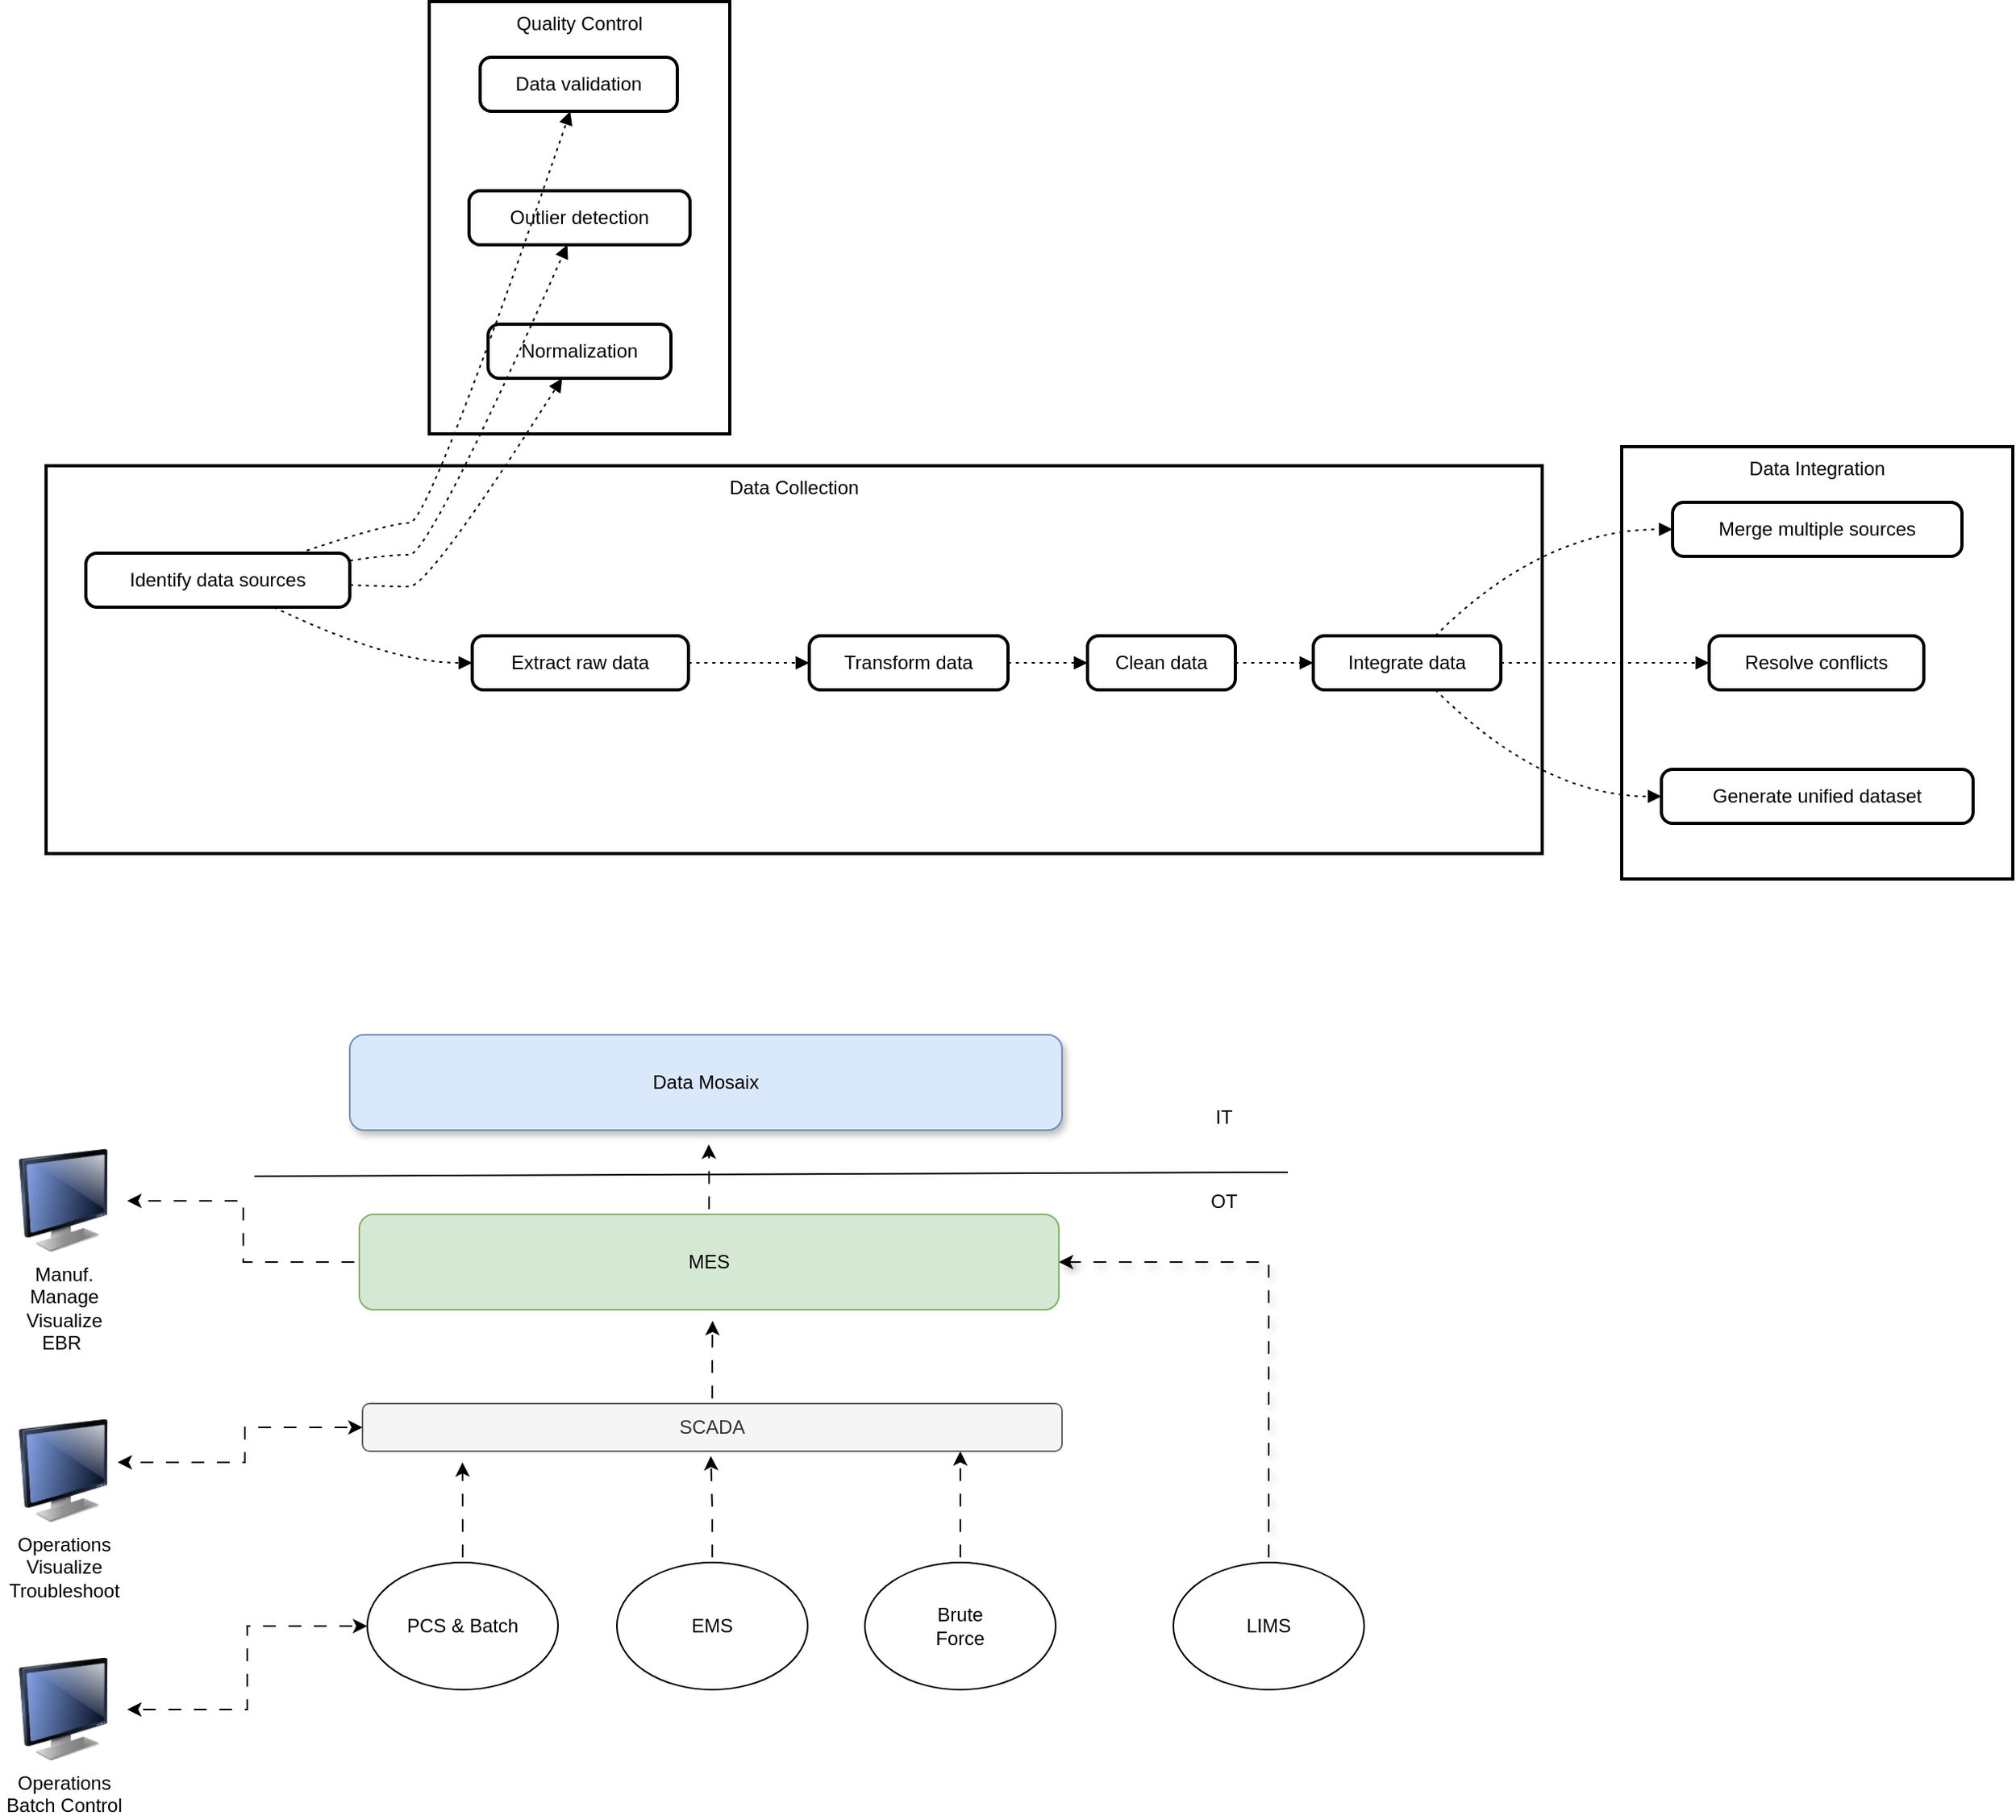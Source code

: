 <mxfile version="24.4.14" type="github">
  <diagram name="Page-1" id="E9W80UpHSKssFZCcqtHS">
    <mxGraphModel dx="9570" dy="5930" grid="1" gridSize="10" guides="1" tooltips="1" connect="1" arrows="1" fold="1" page="0" pageScale="1" pageWidth="1100" pageHeight="850" math="0" shadow="0">
      <root>
        <mxCell id="0" />
        <mxCell id="1" parent="0" />
        <mxCell id="2" value="Data Integration" style="whiteSpace=wrap;strokeWidth=2;verticalAlign=top;" parent="1" vertex="1">
          <mxGeometry x="-1240" y="-960" width="246" height="272" as="geometry" />
        </mxCell>
        <mxCell id="3" value="Merge multiple sources" style="rounded=1;absoluteArcSize=1;arcSize=14;whiteSpace=wrap;strokeWidth=2;" parent="1" vertex="1">
          <mxGeometry x="-1208" y="-925" width="182" height="34" as="geometry" />
        </mxCell>
        <mxCell id="4" value="Resolve conflicts" style="rounded=1;absoluteArcSize=1;arcSize=14;whiteSpace=wrap;strokeWidth=2;" parent="1" vertex="1">
          <mxGeometry x="-1185" y="-841" width="135" height="34" as="geometry" />
        </mxCell>
        <mxCell id="5" value="Generate unified dataset" style="rounded=1;absoluteArcSize=1;arcSize=14;whiteSpace=wrap;strokeWidth=2;" parent="1" vertex="1">
          <mxGeometry x="-1215" y="-757" width="196" height="34" as="geometry" />
        </mxCell>
        <mxCell id="6" value="Quality Control" style="whiteSpace=wrap;strokeWidth=2;verticalAlign=top;" parent="1" vertex="1">
          <mxGeometry x="-1990" y="-1240" width="189" height="272" as="geometry" />
        </mxCell>
        <mxCell id="7" value="Data validation" style="rounded=1;absoluteArcSize=1;arcSize=14;whiteSpace=wrap;strokeWidth=2;" parent="1" vertex="1">
          <mxGeometry x="-1958" y="-1205" width="124" height="34" as="geometry" />
        </mxCell>
        <mxCell id="8" value="Outlier detection" style="rounded=1;absoluteArcSize=1;arcSize=14;whiteSpace=wrap;strokeWidth=2;" parent="1" vertex="1">
          <mxGeometry x="-1965" y="-1121" width="139" height="34" as="geometry" />
        </mxCell>
        <mxCell id="9" value="Normalization" style="rounded=1;absoluteArcSize=1;arcSize=14;whiteSpace=wrap;strokeWidth=2;" parent="1" vertex="1">
          <mxGeometry x="-1953" y="-1037" width="115" height="34" as="geometry" />
        </mxCell>
        <mxCell id="10" value="Data Collection" style="whiteSpace=wrap;strokeWidth=2;verticalAlign=top;" parent="1" vertex="1">
          <mxGeometry x="-2231" y="-948" width="941" height="244" as="geometry" />
        </mxCell>
        <mxCell id="11" value="Extract raw data" style="rounded=1;absoluteArcSize=1;arcSize=14;whiteSpace=wrap;strokeWidth=2;" parent="1" vertex="1">
          <mxGeometry x="-1963" y="-841" width="136" height="34" as="geometry" />
        </mxCell>
        <mxCell id="12" value="Identify data sources" style="rounded=1;absoluteArcSize=1;arcSize=14;whiteSpace=wrap;strokeWidth=2;" parent="1" vertex="1">
          <mxGeometry x="-2206" y="-893" width="166" height="34" as="geometry" />
        </mxCell>
        <mxCell id="13" value="Transform data" style="rounded=1;absoluteArcSize=1;arcSize=14;whiteSpace=wrap;strokeWidth=2;" parent="1" vertex="1">
          <mxGeometry x="-1751" y="-841" width="125" height="34" as="geometry" />
        </mxCell>
        <mxCell id="14" value="Clean data" style="rounded=1;absoluteArcSize=1;arcSize=14;whiteSpace=wrap;strokeWidth=2;" parent="1" vertex="1">
          <mxGeometry x="-1576" y="-841" width="93" height="34" as="geometry" />
        </mxCell>
        <mxCell id="15" value="Integrate data" style="rounded=1;absoluteArcSize=1;arcSize=14;whiteSpace=wrap;strokeWidth=2;" parent="1" vertex="1">
          <mxGeometry x="-1434" y="-841" width="118" height="34" as="geometry" />
        </mxCell>
        <mxCell id="16" value="" style="curved=1;dashed=1;dashPattern=2 3;startArrow=none;endArrow=block;exitX=0.712;exitY=1;entryX=-0.003;entryY=0.5;" parent="1" source="12" target="11" edge="1">
          <mxGeometry relative="1" as="geometry">
            <Array as="points">
              <mxPoint x="-2015" y="-824" />
            </Array>
          </mxGeometry>
        </mxCell>
        <mxCell id="17" value="" style="curved=1;dashed=1;dashPattern=2 3;startArrow=none;endArrow=block;exitX=0.995;exitY=0.5;entryX=-0.0;entryY=0.5;" parent="1" source="11" target="13" edge="1">
          <mxGeometry relative="1" as="geometry">
            <Array as="points" />
          </mxGeometry>
        </mxCell>
        <mxCell id="18" value="" style="curved=1;dashed=1;dashPattern=2 3;startArrow=none;endArrow=block;exitX=0.999;exitY=0.5;entryX=-0.002;entryY=0.5;" parent="1" source="13" target="14" edge="1">
          <mxGeometry relative="1" as="geometry">
            <Array as="points" />
          </mxGeometry>
        </mxCell>
        <mxCell id="19" value="" style="curved=1;dashed=1;dashPattern=2 3;startArrow=none;endArrow=block;exitX=0.994;exitY=0.5;entryX=0.004;entryY=0.5;" parent="1" source="14" target="15" edge="1">
          <mxGeometry relative="1" as="geometry">
            <Array as="points" />
          </mxGeometry>
        </mxCell>
        <mxCell id="20" value="" style="curved=1;dashed=1;dashPattern=2 3;startArrow=none;endArrow=block;exitX=0.807;exitY=0;entryX=0.457;entryY=1;" parent="1" source="12" target="7" edge="1">
          <mxGeometry relative="1" as="geometry">
            <Array as="points">
              <mxPoint x="-2015" y="-912" />
              <mxPoint x="-1990" y="-912" />
            </Array>
          </mxGeometry>
        </mxCell>
        <mxCell id="21" value="" style="curved=1;dashed=1;dashPattern=2 3;startArrow=none;endArrow=block;exitX=1.0;exitY=0.138;entryX=0.445;entryY=1;" parent="1" source="12" target="8" edge="1">
          <mxGeometry relative="1" as="geometry">
            <Array as="points">
              <mxPoint x="-2015" y="-892" />
              <mxPoint x="-1990" y="-892" />
            </Array>
          </mxGeometry>
        </mxCell>
        <mxCell id="22" value="" style="curved=1;dashed=1;dashPattern=2 3;startArrow=none;endArrow=block;exitX=1.0;exitY=0.59;entryX=0.405;entryY=1;" parent="1" source="12" target="9" edge="1">
          <mxGeometry relative="1" as="geometry">
            <Array as="points">
              <mxPoint x="-2015" y="-872" />
              <mxPoint x="-1990" y="-872" />
            </Array>
          </mxGeometry>
        </mxCell>
        <mxCell id="23" value="" style="curved=1;dashed=1;dashPattern=2 3;startArrow=none;endArrow=block;exitX=0.651;exitY=0;entryX=-0.002;entryY=0.5;" parent="1" source="15" target="3" edge="1">
          <mxGeometry relative="1" as="geometry">
            <Array as="points">
              <mxPoint x="-1290" y="-908" />
            </Array>
          </mxGeometry>
        </mxCell>
        <mxCell id="24" value="" style="curved=1;dashed=1;dashPattern=2 3;startArrow=none;endArrow=block;exitX=1.008;exitY=0.5;entryX=0.002;entryY=0.5;" parent="1" source="15" target="4" edge="1">
          <mxGeometry relative="1" as="geometry">
            <Array as="points" />
          </mxGeometry>
        </mxCell>
        <mxCell id="25" value="" style="curved=1;dashed=1;dashPattern=2 3;startArrow=none;endArrow=block;exitX=0.651;exitY=1;entryX=-0.0;entryY=0.5;" parent="1" source="15" target="5" edge="1">
          <mxGeometry relative="1" as="geometry">
            <Array as="points">
              <mxPoint x="-1290" y="-740" />
            </Array>
          </mxGeometry>
        </mxCell>
        <mxCell id="BFCbzjpHLZelFfo6Lo3Z-48" style="edgeStyle=orthogonalEdgeStyle;rounded=0;orthogonalLoop=1;jettySize=auto;html=1;exitX=0;exitY=0.5;exitDx=0;exitDy=0;entryX=1;entryY=0.5;entryDx=0;entryDy=0;flowAnimation=1;startArrow=classic;startFill=1;" edge="1" parent="1" source="BFCbzjpHLZelFfo6Lo3Z-25" target="BFCbzjpHLZelFfo6Lo3Z-47">
          <mxGeometry relative="1" as="geometry" />
        </mxCell>
        <mxCell id="BFCbzjpHLZelFfo6Lo3Z-25" value="PCS &amp;amp; Batch" style="ellipse;whiteSpace=wrap;html=1;" vertex="1" parent="1">
          <mxGeometry x="-2029" y="-258" width="120" height="80" as="geometry" />
        </mxCell>
        <mxCell id="BFCbzjpHLZelFfo6Lo3Z-26" value="EMS" style="ellipse;whiteSpace=wrap;html=1;" vertex="1" parent="1">
          <mxGeometry x="-1872" y="-258" width="120" height="80" as="geometry" />
        </mxCell>
        <mxCell id="BFCbzjpHLZelFfo6Lo3Z-30" style="edgeStyle=orthogonalEdgeStyle;rounded=0;orthogonalLoop=1;jettySize=auto;html=1;exitX=0.5;exitY=0;exitDx=0;exitDy=0;entryX=1;entryY=0.5;entryDx=0;entryDy=0;flowAnimation=1;shadow=1;" edge="1" parent="1" source="BFCbzjpHLZelFfo6Lo3Z-27" target="BFCbzjpHLZelFfo6Lo3Z-29">
          <mxGeometry relative="1" as="geometry" />
        </mxCell>
        <mxCell id="BFCbzjpHLZelFfo6Lo3Z-27" value="LIMS" style="ellipse;whiteSpace=wrap;html=1;" vertex="1" parent="1">
          <mxGeometry x="-1522" y="-258" width="120" height="80" as="geometry" />
        </mxCell>
        <mxCell id="BFCbzjpHLZelFfo6Lo3Z-36" style="edgeStyle=orthogonalEdgeStyle;rounded=0;orthogonalLoop=1;jettySize=auto;html=1;exitX=0.5;exitY=0;exitDx=0;exitDy=0;flowAnimation=1;" edge="1" parent="1" source="BFCbzjpHLZelFfo6Lo3Z-28">
          <mxGeometry relative="1" as="geometry">
            <mxPoint x="-1656" y="-328" as="targetPoint" />
          </mxGeometry>
        </mxCell>
        <mxCell id="BFCbzjpHLZelFfo6Lo3Z-28" value="Brute&lt;div&gt;Force&lt;/div&gt;" style="ellipse;whiteSpace=wrap;html=1;" vertex="1" parent="1">
          <mxGeometry x="-1716" y="-258" width="120" height="80" as="geometry" />
        </mxCell>
        <mxCell id="BFCbzjpHLZelFfo6Lo3Z-45" style="edgeStyle=orthogonalEdgeStyle;rounded=0;orthogonalLoop=1;jettySize=auto;html=1;exitX=0;exitY=0.5;exitDx=0;exitDy=0;flowAnimation=1;targetPerimeterSpacing=0;startArrow=none;startFill=0;" edge="1" parent="1" source="BFCbzjpHLZelFfo6Lo3Z-29" target="BFCbzjpHLZelFfo6Lo3Z-44">
          <mxGeometry relative="1" as="geometry" />
        </mxCell>
        <mxCell id="BFCbzjpHLZelFfo6Lo3Z-29" value="MES" style="rounded=1;whiteSpace=wrap;html=1;fillColor=#d5e8d4;strokeColor=#82b366;" vertex="1" parent="1">
          <mxGeometry x="-2034" y="-477" width="440" height="60" as="geometry" />
        </mxCell>
        <mxCell id="BFCbzjpHLZelFfo6Lo3Z-31" value="SCADA" style="rounded=1;whiteSpace=wrap;html=1;fillColor=#f5f5f5;fontColor=#333333;strokeColor=#666666;" vertex="1" parent="1">
          <mxGeometry x="-2032" y="-358" width="440" height="30" as="geometry" />
        </mxCell>
        <mxCell id="BFCbzjpHLZelFfo6Lo3Z-38" style="edgeStyle=orthogonalEdgeStyle;rounded=0;orthogonalLoop=1;jettySize=auto;html=1;exitX=0.5;exitY=0;exitDx=0;exitDy=0;entryX=0.582;entryY=1.1;entryDx=0;entryDy=0;entryPerimeter=0;flowAnimation=1;" edge="1" parent="1" source="BFCbzjpHLZelFfo6Lo3Z-26">
          <mxGeometry relative="1" as="geometry">
            <mxPoint x="-1812.92" y="-325" as="targetPoint" />
          </mxGeometry>
        </mxCell>
        <mxCell id="BFCbzjpHLZelFfo6Lo3Z-40" style="edgeStyle=orthogonalEdgeStyle;rounded=0;orthogonalLoop=1;jettySize=auto;html=1;exitX=0.5;exitY=0;exitDx=0;exitDy=0;entryX=0.227;entryY=1.233;entryDx=0;entryDy=0;entryPerimeter=0;flowAnimation=1;" edge="1" parent="1" source="BFCbzjpHLZelFfo6Lo3Z-25">
          <mxGeometry relative="1" as="geometry">
            <mxPoint x="-1969.12" y="-321.01" as="targetPoint" />
          </mxGeometry>
        </mxCell>
        <mxCell id="BFCbzjpHLZelFfo6Lo3Z-41" value="Data Mosaix" style="rounded=1;whiteSpace=wrap;html=1;shadow=1;fillColor=#dae8fc;strokeColor=#6c8ebf;" vertex="1" parent="1">
          <mxGeometry x="-2040" y="-590" width="448" height="60" as="geometry" />
        </mxCell>
        <mxCell id="BFCbzjpHLZelFfo6Lo3Z-42" value="Operations&lt;div&gt;Visualize&lt;div&gt;Troubleshoot&lt;/div&gt;&lt;/div&gt;" style="image;html=1;image=img/lib/clip_art/computers/Monitor_128x128.png" vertex="1" parent="1">
          <mxGeometry x="-2260" y="-348" width="80" height="65" as="geometry" />
        </mxCell>
        <mxCell id="BFCbzjpHLZelFfo6Lo3Z-44" value="Manuf.&lt;div&gt;Manage&lt;/div&gt;&lt;div&gt;Visualize&lt;/div&gt;&lt;div&gt;EBR&amp;nbsp;&lt;/div&gt;" style="image;html=1;image=img/lib/clip_art/computers/Monitor_128x128.png" vertex="1" parent="1">
          <mxGeometry x="-2260" y="-518" width="80" height="65" as="geometry" />
        </mxCell>
        <mxCell id="BFCbzjpHLZelFfo6Lo3Z-46" style="edgeStyle=orthogonalEdgeStyle;rounded=0;orthogonalLoop=1;jettySize=auto;html=1;exitX=0;exitY=0.5;exitDx=0;exitDy=0;entryX=0.925;entryY=0.415;entryDx=0;entryDy=0;entryPerimeter=0;flowAnimation=1;startArrow=classic;startFill=1;" edge="1" parent="1" source="BFCbzjpHLZelFfo6Lo3Z-31" target="BFCbzjpHLZelFfo6Lo3Z-42">
          <mxGeometry relative="1" as="geometry" />
        </mxCell>
        <mxCell id="BFCbzjpHLZelFfo6Lo3Z-47" value="Operations&lt;div&gt;Batch Control&lt;/div&gt;" style="image;html=1;image=img/lib/clip_art/computers/Monitor_128x128.png" vertex="1" parent="1">
          <mxGeometry x="-2260" y="-198" width="80" height="65" as="geometry" />
        </mxCell>
        <mxCell id="BFCbzjpHLZelFfo6Lo3Z-49" value="" style="endArrow=none;html=1;rounded=0;" edge="1" parent="1">
          <mxGeometry width="50" height="50" relative="1" as="geometry">
            <mxPoint x="-2100" y="-501" as="sourcePoint" />
            <mxPoint x="-1450" y="-503.5" as="targetPoint" />
          </mxGeometry>
        </mxCell>
        <mxCell id="BFCbzjpHLZelFfo6Lo3Z-50" value="OT" style="text;html=1;align=center;verticalAlign=middle;whiteSpace=wrap;rounded=0;" vertex="1" parent="1">
          <mxGeometry x="-1520" y="-500.5" width="60" height="30" as="geometry" />
        </mxCell>
        <mxCell id="BFCbzjpHLZelFfo6Lo3Z-51" value="IT" style="text;html=1;align=center;verticalAlign=middle;whiteSpace=wrap;rounded=0;" vertex="1" parent="1">
          <mxGeometry x="-1520" y="-553" width="60" height="30" as="geometry" />
        </mxCell>
        <mxCell id="BFCbzjpHLZelFfo6Lo3Z-52" style="edgeStyle=orthogonalEdgeStyle;rounded=0;orthogonalLoop=1;jettySize=auto;html=1;exitX=0.5;exitY=0;exitDx=0;exitDy=0;entryX=0.505;entryY=1.117;entryDx=0;entryDy=0;entryPerimeter=0;flowAnimation=1;" edge="1" parent="1" source="BFCbzjpHLZelFfo6Lo3Z-31" target="BFCbzjpHLZelFfo6Lo3Z-29">
          <mxGeometry relative="1" as="geometry" />
        </mxCell>
        <mxCell id="BFCbzjpHLZelFfo6Lo3Z-54" style="edgeStyle=orthogonalEdgeStyle;rounded=0;orthogonalLoop=1;jettySize=auto;html=1;exitX=0.5;exitY=0;exitDx=0;exitDy=0;entryX=0.504;entryY=1.15;entryDx=0;entryDy=0;entryPerimeter=0;flowAnimation=1;" edge="1" parent="1" source="BFCbzjpHLZelFfo6Lo3Z-29" target="BFCbzjpHLZelFfo6Lo3Z-41">
          <mxGeometry relative="1" as="geometry" />
        </mxCell>
      </root>
    </mxGraphModel>
  </diagram>
</mxfile>
